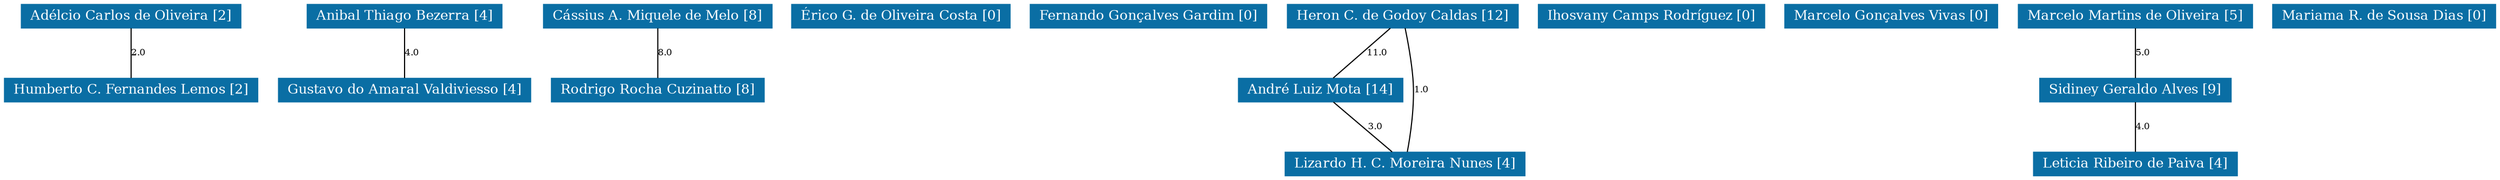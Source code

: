 strict graph grafo2 {
	graph [bb="0,0,1836.5,153",
		id=grafo2,
		overlap=False
	];
	node [fontsize=12,
		label="\N",
		shape=rectangle,
		style=filled
	];
	0	 [URL="membro-0487113229071944.html",
		color="#0A6EA4",
		fontcolor="#FFFFFF",
		height=0.29167,
		label="Adélcio Carlos de Oliveira [2]",
		pos="92,142.5",
		width=2.1944];
	7	 [URL="membro-8374281747074655.html",
		color="#0A6EA4",
		fontcolor="#FFFFFF",
		height=0.29167,
		label="Humberto C. Fernandes Lemos [2]",
		pos="92,76.5",
		width=2.5556];
	0 -- 7	 [fontsize=8,
		label=2.0,
		lp="97,109.5",
		pos="92,131.9 92,119.65 92,99.622 92,87.297"];
	1	 [URL="membro-8478305453281130.html",
		color="#0A6EA4",
		fontcolor="#FFFFFF",
		height=0.29167,
		label="Anibal Thiago Bezerra [4]",
		pos="294,142.5",
		width=1.9861];
	5	 [URL="membro-4023778019418442.html",
		color="#0A6EA4",
		fontcolor="#FFFFFF",
		height=0.29167,
		label="Gustavo do Amaral Valdiviesso [4]",
		pos="294,76.5",
		width=2.5417];
	1 -- 5	 [fontsize=8,
		label=4.0,
		lp="299,109.5",
		pos="294,131.9 294,119.65 294,99.622 294,87.297"];
	2	 [URL="membro-4002033080997386.html",
		color="#0A6EA4",
		fontcolor="#FFFFFF",
		height=0.29167,
		label="Cássius A. Miquele de Melo [8]",
		pos="481,142.5",
		width=2.3194];
	11	 [URL="membro-8073303573679522.html",
		color="#0A6EA4",
		fontcolor="#FFFFFF",
		height=0.29167,
		label="Rodrigo Rocha Cuzinatto [8]",
		pos="481,76.5",
		width=2.1389];
	2 -- 11	 [fontsize=8,
		label=8.0,
		lp="486,109.5",
		pos="481,131.9 481,119.65 481,99.622 481,87.297"];
	3	 [URL="membro-4937965723746020.html",
		color="#0A6EA4",
		fontcolor="#FFFFFF",
		height=0.29167,
		label="Érico G. de Oliveira Costa [0]",
		pos="663,142.5",
		width=2.2222];
	4	 [URL="membro-2425549033248106.html",
		color="#0A6EA4",
		fontcolor="#FFFFFF",
		height=0.29167,
		label="Fernando Gonçalves Gardim [0]",
		pos="846,142.5",
		width=2.3611];
	6	 [URL="membro-1373657423991547.html",
		color="#0A6EA4",
		fontcolor="#FFFFFF",
		height=0.29167,
		label="Heron C. de Godoy Caldas [12]",
		pos="1033,142.5",
		width=2.3333];
	13	 [URL="membro-8453016139576761.html",
		color="#0A6EA4",
		fontcolor="#FFFFFF",
		height=0.29167,
		label="André Luiz Mota [14]",
		pos="968,76.5",
		width=1.6944];
	6 -- 13	 [fontsize=8,
		label=11.0,
		lp="1011.5,109.5",
		pos="1022.6,131.9 1010.5,119.65 990.77,99.622 978.63,87.297"];
	15	 [URL="membro-9320579515635433.html",
		color="#0A6EA4",
		fontcolor="#FFFFFF",
		height=0.29167,
		label="Lizardo H. C. Moreira Nunes [4]",
		pos="1035,10.5",
		width=2.4028];
	6 -- 15	 [fontsize=8,
		label=1.0,
		lp="1044,76.5",
		pos="1034.2,131.88 1035.5,120.72 1037.3,102.66 1038,87 1039.1,63.631 1037.2,36.236 1036,21.396"];
	13 -- 15	 [fontsize=8,
		label=3.0,
		lp="1011,43.5",
		pos="978.76,65.896 991.19,53.653 1011.5,33.622 1024,21.297"];
	8	 [URL="membro-3732563704810366.html",
		color="#0A6EA4",
		fontcolor="#FFFFFF",
		height=0.29167,
		label="Ihosvany Camps Rodríguez [0]",
		pos="1217,142.5",
		width=2.2778];
	9	 [URL="membro-1312049227898761.html",
		color="#0A6EA4",
		fontcolor="#FFFFFF",
		height=0.29167,
		label="Marcelo Gonçalves Vivas [0]",
		pos="1395,142.5",
		width=2.1528];
	10	 [URL="membro-2091568617999217.html",
		color="#0A6EA4",
		fontcolor="#FFFFFF",
		height=0.29167,
		label="Marcelo Martins de Oliveira [5]",
		pos="1574,142.5",
		width=2.3194];
	12	 [URL="membro-4536440727635518.html",
		color="#0A6EA4",
		fontcolor="#FFFFFF",
		height=0.29167,
		label="Sidiney Geraldo Alves [9]",
		pos="1574,76.5",
		width=1.9444];
	10 -- 12	 [fontsize=8,
		label=5.0,
		lp="1579,109.5",
		pos="1574,131.9 1574,119.65 1574,99.622 1574,87.297"];
	14	 [URL="membro-9428416479663144.html",
		color="#0A6EA4",
		fontcolor="#FFFFFF",
		height=0.29167,
		label="Leticia Ribeiro de Paiva [4]",
		pos="1574,10.5",
		width=2.0417];
	12 -- 14	 [fontsize=8,
		label=4.0,
		lp="1579,43.5",
		pos="1574,65.896 1574,53.653 1574,33.622 1574,21.297"];
	16	 [URL="membro-9972552337847809.html",
		color="#0A6EA4",
		fontcolor="#FFFFFF",
		height=0.29167,
		label="Mariama R. de Sousa Dias [0]",
		pos="1756,142.5",
		width=2.2361];
}

